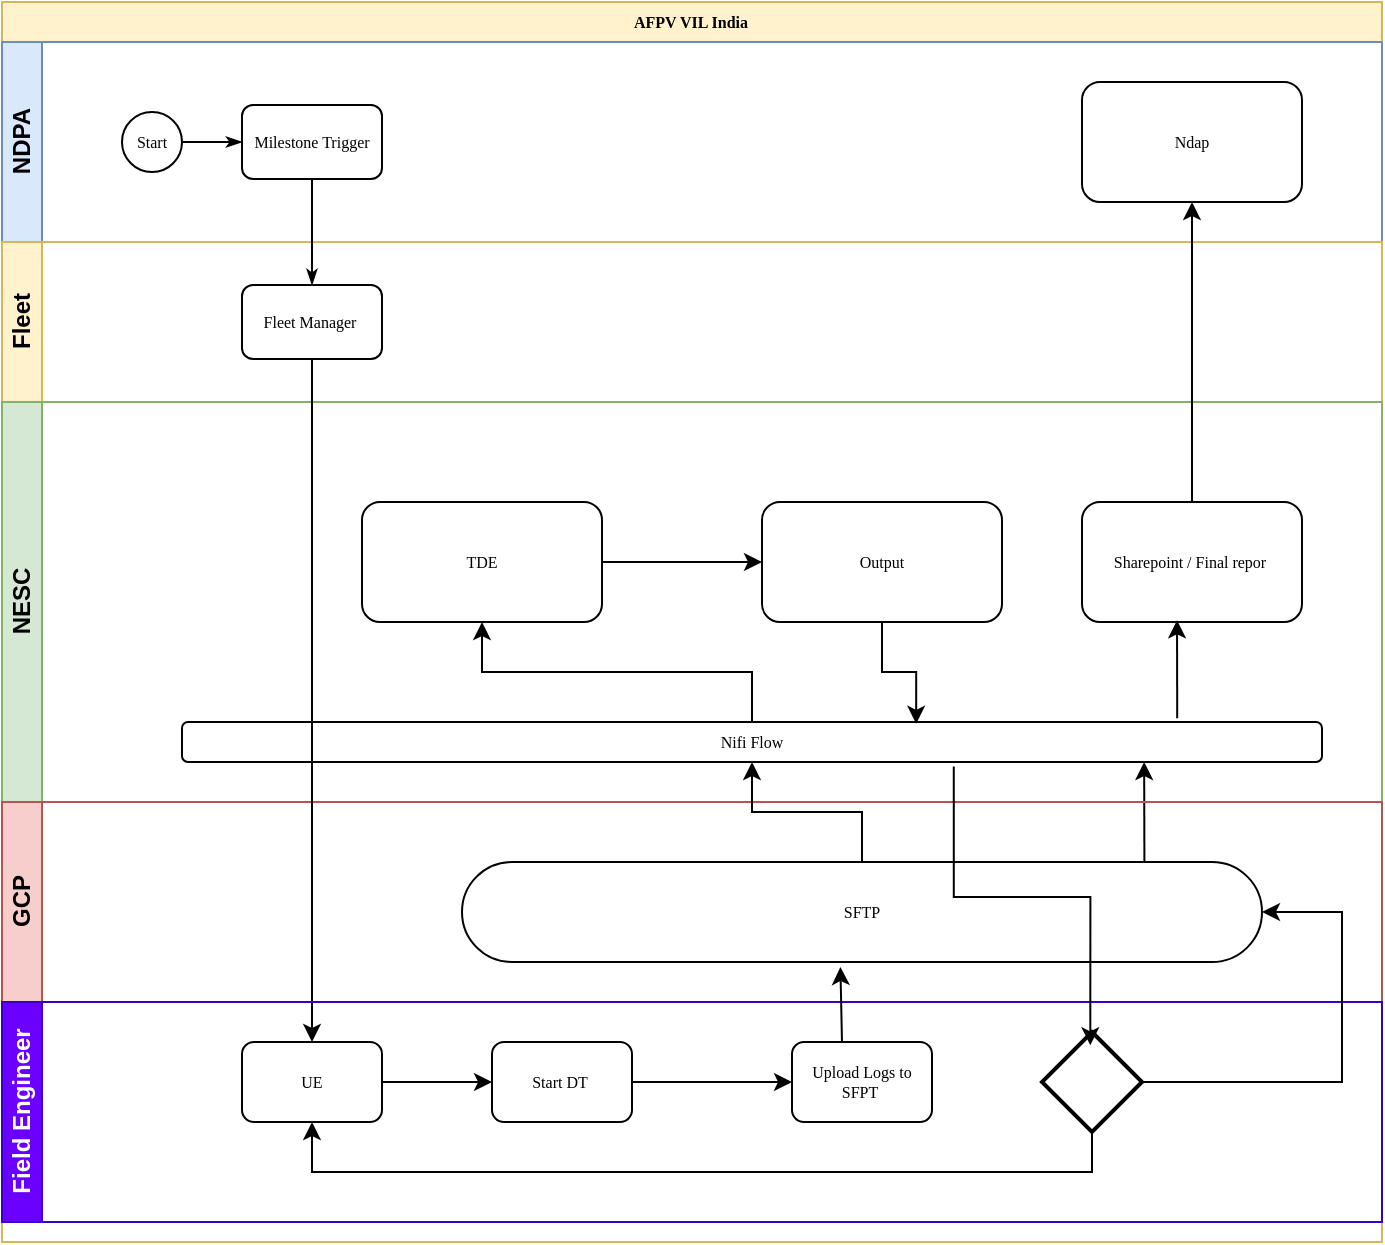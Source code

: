 <mxfile version="24.7.17">
  <diagram name="Page-1" id="c7488fd3-1785-93aa-aadb-54a6760d102a">
    <mxGraphModel dx="1195" dy="635" grid="1" gridSize="10" guides="1" tooltips="1" connect="1" arrows="1" fold="1" page="1" pageScale="1" pageWidth="1100" pageHeight="850" background="none" math="0" shadow="0">
      <root>
        <mxCell id="0" />
        <mxCell id="1" parent="0" />
        <mxCell id="2b4e8129b02d487f-1" value="AFPV VIL India&amp;nbsp;" style="swimlane;html=1;childLayout=stackLayout;horizontal=1;startSize=20;horizontalStack=0;rounded=0;shadow=0;labelBackgroundColor=none;strokeWidth=1;fontFamily=Verdana;fontSize=8;align=center;fillColor=#fff2cc;strokeColor=#d6b656;" parent="1" vertex="1">
          <mxGeometry x="200" y="10" width="690" height="620" as="geometry" />
        </mxCell>
        <mxCell id="2b4e8129b02d487f-2" value="NDPA" style="swimlane;html=1;startSize=20;horizontal=0;fillColor=#dae8fc;strokeColor=#6c8ebf;gradientColor=none;" parent="2b4e8129b02d487f-1" vertex="1">
          <mxGeometry y="20" width="690" height="100" as="geometry" />
        </mxCell>
        <mxCell id="2b4e8129b02d487f-18" style="edgeStyle=orthogonalEdgeStyle;rounded=0;html=1;labelBackgroundColor=none;startArrow=none;startFill=0;startSize=5;endArrow=classicThin;endFill=1;endSize=5;jettySize=auto;orthogonalLoop=1;strokeWidth=1;fontFamily=Verdana;fontSize=8" parent="2b4e8129b02d487f-2" source="2b4e8129b02d487f-5" target="2b4e8129b02d487f-6" edge="1">
          <mxGeometry relative="1" as="geometry" />
        </mxCell>
        <mxCell id="2b4e8129b02d487f-5" value="Start" style="ellipse;whiteSpace=wrap;html=1;rounded=0;shadow=0;labelBackgroundColor=none;strokeWidth=1;fontFamily=Verdana;fontSize=8;align=center;" parent="2b4e8129b02d487f-2" vertex="1">
          <mxGeometry x="60" y="35" width="30" height="30" as="geometry" />
        </mxCell>
        <mxCell id="2b4e8129b02d487f-6" value="Milestone Trigger" style="rounded=1;whiteSpace=wrap;html=1;shadow=0;labelBackgroundColor=none;strokeWidth=1;fontFamily=Verdana;fontSize=8;align=center;" parent="2b4e8129b02d487f-2" vertex="1">
          <mxGeometry x="120" y="31.5" width="70" height="37" as="geometry" />
        </mxCell>
        <mxCell id="iS7uTXhmOtBCeSAI_-wE-41" value="Ndap" style="rounded=1;whiteSpace=wrap;html=1;shadow=0;labelBackgroundColor=none;strokeWidth=1;fontFamily=Verdana;fontSize=8;align=center;" vertex="1" parent="2b4e8129b02d487f-2">
          <mxGeometry x="540" y="20" width="110" height="60" as="geometry" />
        </mxCell>
        <mxCell id="2b4e8129b02d487f-3" value="Fleet" style="swimlane;html=1;startSize=20;horizontal=0;fillColor=#fff2cc;strokeColor=#d6b656;" parent="2b4e8129b02d487f-1" vertex="1">
          <mxGeometry y="120" width="690" height="80" as="geometry" />
        </mxCell>
        <mxCell id="2b4e8129b02d487f-12" value="Fleet Manager&amp;nbsp;" style="rounded=1;whiteSpace=wrap;html=1;shadow=0;labelBackgroundColor=none;strokeWidth=1;fontFamily=Verdana;fontSize=8;align=center;" parent="2b4e8129b02d487f-3" vertex="1">
          <mxGeometry x="120" y="21.5" width="70" height="37" as="geometry" />
        </mxCell>
        <mxCell id="iS7uTXhmOtBCeSAI_-wE-12" value="NESC" style="swimlane;html=1;startSize=20;horizontal=0;fillColor=#d5e8d4;strokeColor=#82b366;" vertex="1" parent="2b4e8129b02d487f-1">
          <mxGeometry y="200" width="690" height="200" as="geometry">
            <mxRectangle y="320" width="680" height="30" as="alternateBounds" />
          </mxGeometry>
        </mxCell>
        <mxCell id="iS7uTXhmOtBCeSAI_-wE-20" value="" style="edgeStyle=orthogonalEdgeStyle;rounded=0;orthogonalLoop=1;jettySize=auto;html=1;" edge="1" parent="iS7uTXhmOtBCeSAI_-wE-12" source="iS7uTXhmOtBCeSAI_-wE-17" target="iS7uTXhmOtBCeSAI_-wE-19">
          <mxGeometry relative="1" as="geometry" />
        </mxCell>
        <mxCell id="iS7uTXhmOtBCeSAI_-wE-17" value="Nifi Flow" style="whiteSpace=wrap;html=1;fontSize=8;fontFamily=Verdana;rounded=1;shadow=0;labelBackgroundColor=none;strokeWidth=1;" vertex="1" parent="iS7uTXhmOtBCeSAI_-wE-12">
          <mxGeometry x="90" y="160" width="570" height="20" as="geometry" />
        </mxCell>
        <mxCell id="iS7uTXhmOtBCeSAI_-wE-22" value="" style="edgeStyle=orthogonalEdgeStyle;rounded=0;orthogonalLoop=1;jettySize=auto;html=1;" edge="1" parent="iS7uTXhmOtBCeSAI_-wE-12" source="iS7uTXhmOtBCeSAI_-wE-19" target="iS7uTXhmOtBCeSAI_-wE-21">
          <mxGeometry relative="1" as="geometry" />
        </mxCell>
        <mxCell id="iS7uTXhmOtBCeSAI_-wE-19" value="TDE" style="whiteSpace=wrap;html=1;fontSize=8;fontFamily=Verdana;rounded=1;shadow=0;labelBackgroundColor=none;strokeWidth=1;" vertex="1" parent="iS7uTXhmOtBCeSAI_-wE-12">
          <mxGeometry x="180" y="50" width="120" height="60" as="geometry" />
        </mxCell>
        <mxCell id="iS7uTXhmOtBCeSAI_-wE-21" value="Output" style="whiteSpace=wrap;html=1;fontSize=8;fontFamily=Verdana;rounded=1;shadow=0;labelBackgroundColor=none;strokeWidth=1;" vertex="1" parent="iS7uTXhmOtBCeSAI_-wE-12">
          <mxGeometry x="380" y="50" width="120" height="60" as="geometry" />
        </mxCell>
        <mxCell id="iS7uTXhmOtBCeSAI_-wE-24" style="edgeStyle=orthogonalEdgeStyle;rounded=0;orthogonalLoop=1;jettySize=auto;html=1;entryX=0.644;entryY=0.045;entryDx=0;entryDy=0;entryPerimeter=0;" edge="1" parent="iS7uTXhmOtBCeSAI_-wE-12" source="iS7uTXhmOtBCeSAI_-wE-21" target="iS7uTXhmOtBCeSAI_-wE-17">
          <mxGeometry relative="1" as="geometry" />
        </mxCell>
        <mxCell id="2b4e8129b02d487f-9" value="Sharepoint / Final repor&amp;nbsp;" style="rounded=1;whiteSpace=wrap;html=1;shadow=0;labelBackgroundColor=none;strokeWidth=1;fontFamily=Verdana;fontSize=8;align=center;" parent="iS7uTXhmOtBCeSAI_-wE-12" vertex="1">
          <mxGeometry x="540" y="50" width="110" height="60" as="geometry" />
        </mxCell>
        <mxCell id="iS7uTXhmOtBCeSAI_-wE-38" value="" style="endArrow=classic;html=1;rounded=0;entryX=0.844;entryY=1.286;entryDx=0;entryDy=0;entryPerimeter=0;exitX=0.853;exitY=0.121;exitDx=0;exitDy=0;exitPerimeter=0;" edge="1" parent="iS7uTXhmOtBCeSAI_-wE-12">
          <mxGeometry width="50" height="50" relative="1" as="geometry">
            <mxPoint x="571.2" y="230.33" as="sourcePoint" />
            <mxPoint x="571.08" y="180" as="targetPoint" />
          </mxGeometry>
        </mxCell>
        <mxCell id="iS7uTXhmOtBCeSAI_-wE-40" value="" style="endArrow=classic;html=1;rounded=0;entryX=0.432;entryY=0.986;entryDx=0;entryDy=0;entryPerimeter=0;exitX=0.873;exitY=-0.093;exitDx=0;exitDy=0;exitPerimeter=0;" edge="1" parent="iS7uTXhmOtBCeSAI_-wE-12" source="iS7uTXhmOtBCeSAI_-wE-17" target="2b4e8129b02d487f-9">
          <mxGeometry width="50" height="50" relative="1" as="geometry">
            <mxPoint x="310" y="140" as="sourcePoint" />
            <mxPoint x="360" y="90" as="targetPoint" />
          </mxGeometry>
        </mxCell>
        <mxCell id="iS7uTXhmOtBCeSAI_-wE-1" value="GCP" style="swimlane;html=1;startSize=20;horizontal=0;fillColor=#f8cecc;strokeColor=#b85450;" vertex="1" parent="2b4e8129b02d487f-1">
          <mxGeometry y="400" width="690" height="100" as="geometry">
            <mxRectangle y="320" width="680" height="30" as="alternateBounds" />
          </mxGeometry>
        </mxCell>
        <mxCell id="iS7uTXhmOtBCeSAI_-wE-13" value="SFTP" style="whiteSpace=wrap;html=1;fontSize=8;fontFamily=Verdana;rounded=1;shadow=0;labelBackgroundColor=none;strokeWidth=1;arcSize=50;" vertex="1" parent="iS7uTXhmOtBCeSAI_-wE-1">
          <mxGeometry x="230" y="30" width="400" height="50" as="geometry" />
        </mxCell>
        <mxCell id="2b4e8129b02d487f-24" style="edgeStyle=orthogonalEdgeStyle;rounded=0;html=1;labelBackgroundColor=none;startArrow=none;startFill=0;startSize=5;endArrow=classicThin;endFill=1;endSize=5;jettySize=auto;orthogonalLoop=1;strokeWidth=1;fontFamily=Verdana;fontSize=8" parent="2b4e8129b02d487f-1" source="2b4e8129b02d487f-6" target="2b4e8129b02d487f-12" edge="1">
          <mxGeometry relative="1" as="geometry" />
        </mxCell>
        <mxCell id="iS7uTXhmOtBCeSAI_-wE-5" style="edgeStyle=orthogonalEdgeStyle;rounded=0;orthogonalLoop=1;jettySize=auto;html=1;entryX=0.5;entryY=0;entryDx=0;entryDy=0;" edge="1" parent="2b4e8129b02d487f-1" source="2b4e8129b02d487f-12" target="2b4e8129b02d487f-14">
          <mxGeometry relative="1" as="geometry">
            <mxPoint x="155" y="440" as="targetPoint" />
          </mxGeometry>
        </mxCell>
        <mxCell id="2b4e8129b02d487f-4" value="Field Engineer" style="swimlane;html=1;startSize=20;horizontal=0;fillColor=#6a00ff;fontColor=#ffffff;strokeColor=#3700CC;" parent="2b4e8129b02d487f-1" vertex="1">
          <mxGeometry y="500" width="690" height="110" as="geometry">
            <mxRectangle y="320" width="680" height="30" as="alternateBounds" />
          </mxGeometry>
        </mxCell>
        <mxCell id="iS7uTXhmOtBCeSAI_-wE-8" value="" style="edgeStyle=orthogonalEdgeStyle;rounded=0;orthogonalLoop=1;jettySize=auto;html=1;" edge="1" parent="2b4e8129b02d487f-4" source="2b4e8129b02d487f-14" target="iS7uTXhmOtBCeSAI_-wE-7">
          <mxGeometry relative="1" as="geometry" />
        </mxCell>
        <mxCell id="2b4e8129b02d487f-14" value="UE" style="rounded=1;whiteSpace=wrap;html=1;shadow=0;labelBackgroundColor=none;strokeWidth=1;fontFamily=Verdana;fontSize=8;align=center;" parent="2b4e8129b02d487f-4" vertex="1">
          <mxGeometry x="120" y="20.0" width="70" height="40" as="geometry" />
        </mxCell>
        <mxCell id="iS7uTXhmOtBCeSAI_-wE-11" value="" style="edgeStyle=orthogonalEdgeStyle;rounded=0;orthogonalLoop=1;jettySize=auto;html=1;" edge="1" parent="2b4e8129b02d487f-4" source="iS7uTXhmOtBCeSAI_-wE-7" target="iS7uTXhmOtBCeSAI_-wE-10">
          <mxGeometry relative="1" as="geometry" />
        </mxCell>
        <mxCell id="iS7uTXhmOtBCeSAI_-wE-7" value="Start DT&amp;nbsp;" style="whiteSpace=wrap;html=1;fontSize=8;fontFamily=Verdana;rounded=1;shadow=0;labelBackgroundColor=none;strokeWidth=1;" vertex="1" parent="2b4e8129b02d487f-4">
          <mxGeometry x="245" y="20" width="70" height="40" as="geometry" />
        </mxCell>
        <mxCell id="iS7uTXhmOtBCeSAI_-wE-10" value="Upload Logs to SFPT&amp;nbsp;" style="whiteSpace=wrap;html=1;fontSize=8;fontFamily=Verdana;rounded=1;shadow=0;labelBackgroundColor=none;strokeWidth=1;" vertex="1" parent="2b4e8129b02d487f-4">
          <mxGeometry x="395" y="20" width="70" height="40" as="geometry" />
        </mxCell>
        <mxCell id="iS7uTXhmOtBCeSAI_-wE-45" style="edgeStyle=orthogonalEdgeStyle;rounded=0;orthogonalLoop=1;jettySize=auto;html=1;entryX=0.5;entryY=1;entryDx=0;entryDy=0;" edge="1" parent="2b4e8129b02d487f-4" source="iS7uTXhmOtBCeSAI_-wE-31" target="2b4e8129b02d487f-14">
          <mxGeometry relative="1" as="geometry">
            <Array as="points">
              <mxPoint x="545" y="85" />
              <mxPoint x="155" y="85" />
            </Array>
          </mxGeometry>
        </mxCell>
        <mxCell id="iS7uTXhmOtBCeSAI_-wE-31" value="" style="strokeWidth=2;html=1;shape=mxgraph.flowchart.decision;whiteSpace=wrap;" vertex="1" parent="2b4e8129b02d487f-4">
          <mxGeometry x="520" y="15" width="50" height="50" as="geometry" />
        </mxCell>
        <mxCell id="iS7uTXhmOtBCeSAI_-wE-46" value="" style="endArrow=classic;html=1;rounded=0;entryX=0.473;entryY=1.05;entryDx=0;entryDy=0;entryPerimeter=0;" edge="1" parent="2b4e8129b02d487f-4" target="iS7uTXhmOtBCeSAI_-wE-13">
          <mxGeometry width="50" height="50" relative="1" as="geometry">
            <mxPoint x="420" y="20" as="sourcePoint" />
            <mxPoint x="470" y="-30" as="targetPoint" />
          </mxGeometry>
        </mxCell>
        <mxCell id="iS7uTXhmOtBCeSAI_-wE-18" value="" style="edgeStyle=orthogonalEdgeStyle;rounded=0;orthogonalLoop=1;jettySize=auto;html=1;" edge="1" parent="2b4e8129b02d487f-1" source="iS7uTXhmOtBCeSAI_-wE-13" target="iS7uTXhmOtBCeSAI_-wE-17">
          <mxGeometry relative="1" as="geometry" />
        </mxCell>
        <mxCell id="iS7uTXhmOtBCeSAI_-wE-25" style="edgeStyle=orthogonalEdgeStyle;rounded=0;orthogonalLoop=1;jettySize=auto;html=1;entryX=0.483;entryY=0.133;entryDx=0;entryDy=0;entryPerimeter=0;exitX=0.677;exitY=1.114;exitDx=0;exitDy=0;exitPerimeter=0;" edge="1" parent="2b4e8129b02d487f-1" source="iS7uTXhmOtBCeSAI_-wE-17" target="iS7uTXhmOtBCeSAI_-wE-31">
          <mxGeometry relative="1" as="geometry" />
        </mxCell>
        <mxCell id="iS7uTXhmOtBCeSAI_-wE-33" style="edgeStyle=orthogonalEdgeStyle;rounded=0;orthogonalLoop=1;jettySize=auto;html=1;entryX=1;entryY=0.5;entryDx=0;entryDy=0;exitX=1;exitY=0.5;exitDx=0;exitDy=0;exitPerimeter=0;" edge="1" parent="2b4e8129b02d487f-1" source="iS7uTXhmOtBCeSAI_-wE-31" target="iS7uTXhmOtBCeSAI_-wE-13">
          <mxGeometry relative="1" as="geometry">
            <Array as="points">
              <mxPoint x="670" y="540" />
              <mxPoint x="670" y="455" />
            </Array>
          </mxGeometry>
        </mxCell>
        <mxCell id="iS7uTXhmOtBCeSAI_-wE-42" value="" style="edgeStyle=orthogonalEdgeStyle;rounded=0;orthogonalLoop=1;jettySize=auto;html=1;" edge="1" parent="2b4e8129b02d487f-1" source="2b4e8129b02d487f-9" target="iS7uTXhmOtBCeSAI_-wE-41">
          <mxGeometry relative="1" as="geometry" />
        </mxCell>
      </root>
    </mxGraphModel>
  </diagram>
</mxfile>
